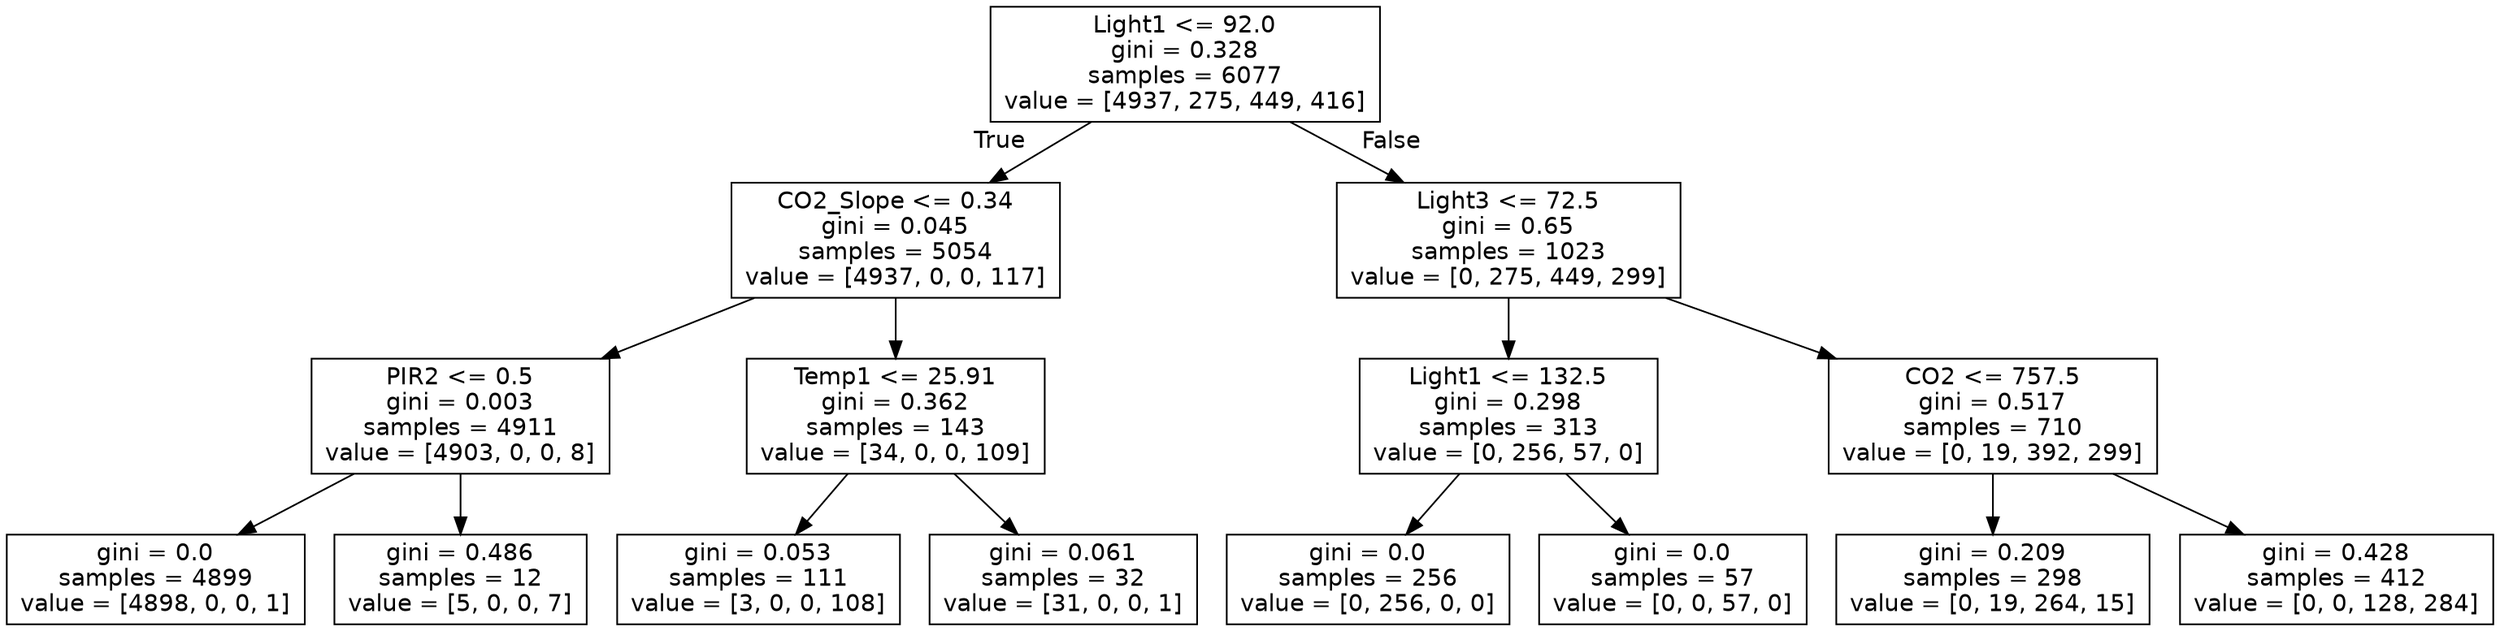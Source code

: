 digraph Tree {
node [shape=box, fontname="helvetica"] ;
edge [fontname="helvetica"] ;
0 [label="Light1 <= 92.0\ngini = 0.328\nsamples = 6077\nvalue = [4937, 275, 449, 416]"] ;
1 [label="CO2_Slope <= 0.34\ngini = 0.045\nsamples = 5054\nvalue = [4937, 0, 0, 117]"] ;
0 -> 1 [labeldistance=2.5, labelangle=45, headlabel="True"] ;
2 [label="PIR2 <= 0.5\ngini = 0.003\nsamples = 4911\nvalue = [4903, 0, 0, 8]"] ;
1 -> 2 ;
3 [label="gini = 0.0\nsamples = 4899\nvalue = [4898, 0, 0, 1]"] ;
2 -> 3 ;
4 [label="gini = 0.486\nsamples = 12\nvalue = [5, 0, 0, 7]"] ;
2 -> 4 ;
5 [label="Temp1 <= 25.91\ngini = 0.362\nsamples = 143\nvalue = [34, 0, 0, 109]"] ;
1 -> 5 ;
6 [label="gini = 0.053\nsamples = 111\nvalue = [3, 0, 0, 108]"] ;
5 -> 6 ;
7 [label="gini = 0.061\nsamples = 32\nvalue = [31, 0, 0, 1]"] ;
5 -> 7 ;
8 [label="Light3 <= 72.5\ngini = 0.65\nsamples = 1023\nvalue = [0, 275, 449, 299]"] ;
0 -> 8 [labeldistance=2.5, labelangle=-45, headlabel="False"] ;
9 [label="Light1 <= 132.5\ngini = 0.298\nsamples = 313\nvalue = [0, 256, 57, 0]"] ;
8 -> 9 ;
10 [label="gini = 0.0\nsamples = 256\nvalue = [0, 256, 0, 0]"] ;
9 -> 10 ;
11 [label="gini = 0.0\nsamples = 57\nvalue = [0, 0, 57, 0]"] ;
9 -> 11 ;
12 [label="CO2 <= 757.5\ngini = 0.517\nsamples = 710\nvalue = [0, 19, 392, 299]"] ;
8 -> 12 ;
13 [label="gini = 0.209\nsamples = 298\nvalue = [0, 19, 264, 15]"] ;
12 -> 13 ;
14 [label="gini = 0.428\nsamples = 412\nvalue = [0, 0, 128, 284]"] ;
12 -> 14 ;
}